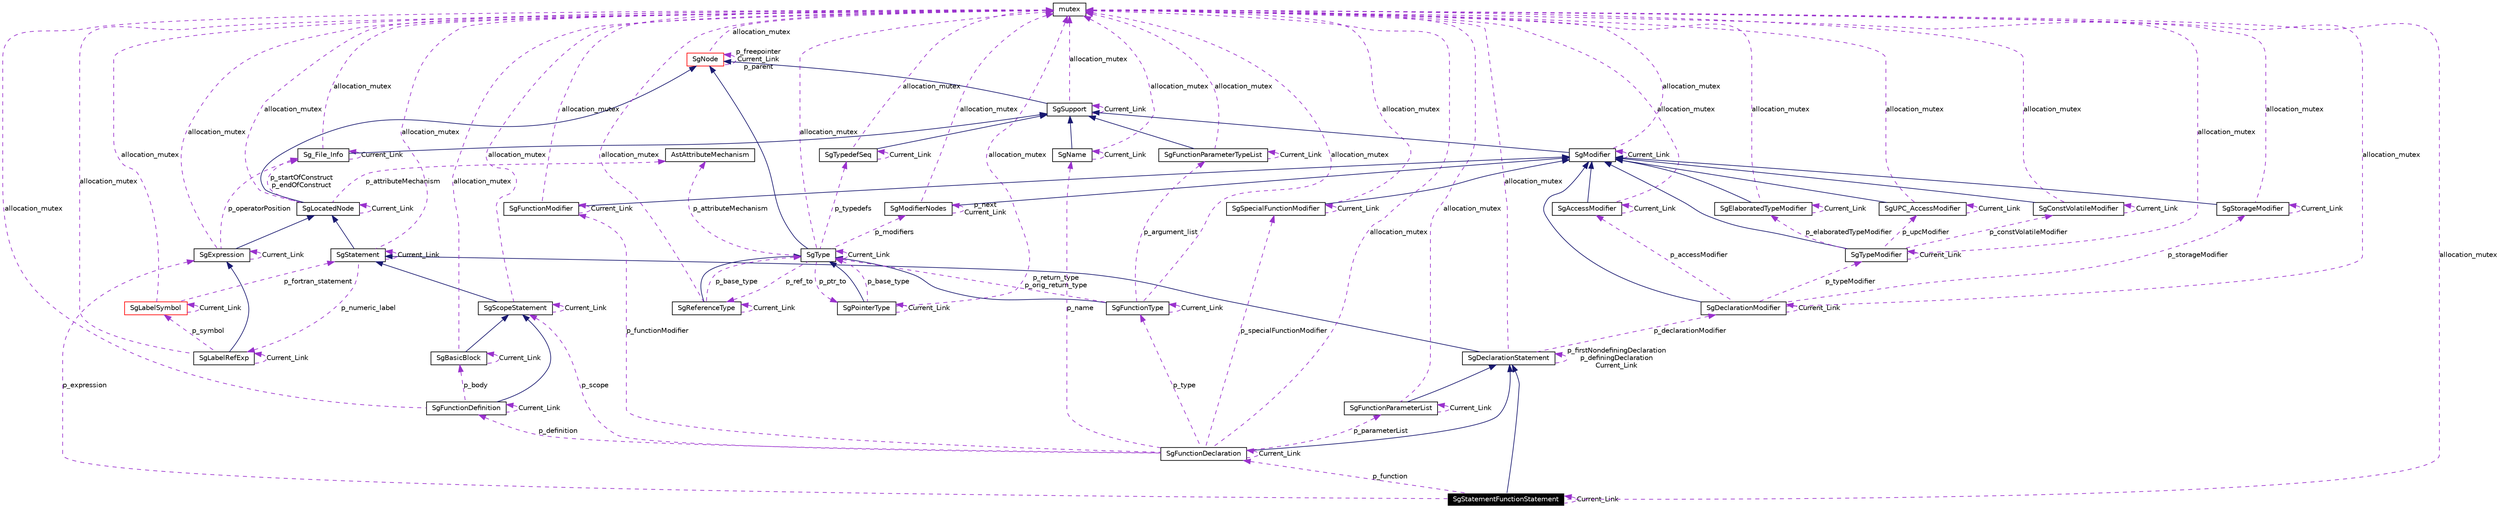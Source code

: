 digraph G
{
  edge [fontname="Helvetica",fontsize=10,labelfontname="Helvetica",labelfontsize=10];
  node [fontname="Helvetica",fontsize=10,shape=record];
  Node1 [label="SgStatementFunctionStatement",height=0.2,width=0.4,color="white", fillcolor="black", style="filled" fontcolor="white"];
  Node2 -> Node1 [dir=back,color="midnightblue",fontsize=10,style="solid",fontname="Helvetica"];
  Node2 [label="SgDeclarationStatement",height=0.2,width=0.4,color="black",URL="$classSgDeclarationStatement.html"];
  Node3 -> Node2 [dir=back,color="midnightblue",fontsize=10,style="solid",fontname="Helvetica"];
  Node3 [label="SgStatement",height=0.2,width=0.4,color="black",URL="$classSgStatement.html"];
  Node4 -> Node3 [dir=back,color="midnightblue",fontsize=10,style="solid",fontname="Helvetica"];
  Node4 [label="SgLocatedNode",height=0.2,width=0.4,color="black",URL="$classSgLocatedNode.html"];
  Node5 -> Node4 [dir=back,color="midnightblue",fontsize=10,style="solid",fontname="Helvetica"];
  Node5 [label="SgNode",height=0.2,width=0.4,color="red",URL="$classSgNode.html"];
  Node5 -> Node5 [dir=back,color="darkorchid3",fontsize=10,style="dashed",label="p_freepointer\nCurrent_Link\np_parent",fontname="Helvetica"];
  Node6 -> Node5 [dir=back,color="darkorchid3",fontsize=10,style="dashed",label="allocation_mutex",fontname="Helvetica"];
  Node6 [label="mutex",height=0.2,width=0.4,color="black",URL="$classmutex.html"];
  Node6 -> Node4 [dir=back,color="darkorchid3",fontsize=10,style="dashed",label="allocation_mutex",fontname="Helvetica"];
  Node7 -> Node4 [dir=back,color="darkorchid3",fontsize=10,style="dashed",label="p_attributeMechanism",fontname="Helvetica"];
  Node7 [label="AstAttributeMechanism",height=0.2,width=0.4,color="black",URL="$classAstAttributeMechanism.html"];
  Node8 -> Node4 [dir=back,color="darkorchid3",fontsize=10,style="dashed",label="p_startOfConstruct\np_endOfConstruct",fontname="Helvetica"];
  Node8 [label="Sg_File_Info",height=0.2,width=0.4,color="black",URL="$classSg__File__Info.html"];
  Node9 -> Node8 [dir=back,color="midnightblue",fontsize=10,style="solid",fontname="Helvetica"];
  Node9 [label="SgSupport",height=0.2,width=0.4,color="black",URL="$classSgSupport.html"];
  Node5 -> Node9 [dir=back,color="midnightblue",fontsize=10,style="solid",fontname="Helvetica"];
  Node6 -> Node9 [dir=back,color="darkorchid3",fontsize=10,style="dashed",label="allocation_mutex",fontname="Helvetica"];
  Node9 -> Node9 [dir=back,color="darkorchid3",fontsize=10,style="dashed",label="Current_Link",fontname="Helvetica"];
  Node6 -> Node8 [dir=back,color="darkorchid3",fontsize=10,style="dashed",label="allocation_mutex",fontname="Helvetica"];
  Node8 -> Node8 [dir=back,color="darkorchid3",fontsize=10,style="dashed",label="Current_Link",fontname="Helvetica"];
  Node4 -> Node4 [dir=back,color="darkorchid3",fontsize=10,style="dashed",label="Current_Link",fontname="Helvetica"];
  Node10 -> Node3 [dir=back,color="darkorchid3",fontsize=10,style="dashed",label="p_numeric_label",fontname="Helvetica"];
  Node10 [label="SgLabelRefExp",height=0.2,width=0.4,color="black",URL="$classSgLabelRefExp.html"];
  Node11 -> Node10 [dir=back,color="midnightblue",fontsize=10,style="solid",fontname="Helvetica"];
  Node11 [label="SgExpression",height=0.2,width=0.4,color="black",URL="$classSgExpression.html"];
  Node4 -> Node11 [dir=back,color="midnightblue",fontsize=10,style="solid",fontname="Helvetica"];
  Node11 -> Node11 [dir=back,color="darkorchid3",fontsize=10,style="dashed",label="Current_Link",fontname="Helvetica"];
  Node6 -> Node11 [dir=back,color="darkorchid3",fontsize=10,style="dashed",label="allocation_mutex",fontname="Helvetica"];
  Node8 -> Node11 [dir=back,color="darkorchid3",fontsize=10,style="dashed",label="p_operatorPosition",fontname="Helvetica"];
  Node10 -> Node10 [dir=back,color="darkorchid3",fontsize=10,style="dashed",label="Current_Link",fontname="Helvetica"];
  Node6 -> Node10 [dir=back,color="darkorchid3",fontsize=10,style="dashed",label="allocation_mutex",fontname="Helvetica"];
  Node12 -> Node10 [dir=back,color="darkorchid3",fontsize=10,style="dashed",label="p_symbol",fontname="Helvetica"];
  Node12 [label="SgLabelSymbol",height=0.2,width=0.4,color="red",URL="$classSgLabelSymbol.html"];
  Node3 -> Node12 [dir=back,color="darkorchid3",fontsize=10,style="dashed",label="p_fortran_statement",fontname="Helvetica"];
  Node6 -> Node12 [dir=back,color="darkorchid3",fontsize=10,style="dashed",label="allocation_mutex",fontname="Helvetica"];
  Node12 -> Node12 [dir=back,color="darkorchid3",fontsize=10,style="dashed",label="Current_Link",fontname="Helvetica"];
  Node3 -> Node3 [dir=back,color="darkorchid3",fontsize=10,style="dashed",label="Current_Link",fontname="Helvetica"];
  Node6 -> Node3 [dir=back,color="darkorchid3",fontsize=10,style="dashed",label="allocation_mutex",fontname="Helvetica"];
  Node13 -> Node2 [dir=back,color="darkorchid3",fontsize=10,style="dashed",label="p_declarationModifier",fontname="Helvetica"];
  Node13 [label="SgDeclarationModifier",height=0.2,width=0.4,color="black",URL="$classSgDeclarationModifier.html"];
  Node14 -> Node13 [dir=back,color="midnightblue",fontsize=10,style="solid",fontname="Helvetica"];
  Node14 [label="SgModifier",height=0.2,width=0.4,color="black",URL="$classSgModifier.html"];
  Node9 -> Node14 [dir=back,color="midnightblue",fontsize=10,style="solid",fontname="Helvetica"];
  Node6 -> Node14 [dir=back,color="darkorchid3",fontsize=10,style="dashed",label="allocation_mutex",fontname="Helvetica"];
  Node14 -> Node14 [dir=back,color="darkorchid3",fontsize=10,style="dashed",label="Current_Link",fontname="Helvetica"];
  Node15 -> Node13 [dir=back,color="darkorchid3",fontsize=10,style="dashed",label="p_typeModifier",fontname="Helvetica"];
  Node15 [label="SgTypeModifier",height=0.2,width=0.4,color="black",URL="$classSgTypeModifier.html"];
  Node14 -> Node15 [dir=back,color="midnightblue",fontsize=10,style="solid",fontname="Helvetica"];
  Node16 -> Node15 [dir=back,color="darkorchid3",fontsize=10,style="dashed",label="p_elaboratedTypeModifier",fontname="Helvetica"];
  Node16 [label="SgElaboratedTypeModifier",height=0.2,width=0.4,color="black",URL="$classSgElaboratedTypeModifier.html"];
  Node14 -> Node16 [dir=back,color="midnightblue",fontsize=10,style="solid",fontname="Helvetica"];
  Node16 -> Node16 [dir=back,color="darkorchid3",fontsize=10,style="dashed",label="Current_Link",fontname="Helvetica"];
  Node6 -> Node16 [dir=back,color="darkorchid3",fontsize=10,style="dashed",label="allocation_mutex",fontname="Helvetica"];
  Node15 -> Node15 [dir=back,color="darkorchid3",fontsize=10,style="dashed",label="Current_Link",fontname="Helvetica"];
  Node17 -> Node15 [dir=back,color="darkorchid3",fontsize=10,style="dashed",label="p_constVolatileModifier",fontname="Helvetica"];
  Node17 [label="SgConstVolatileModifier",height=0.2,width=0.4,color="black",URL="$classSgConstVolatileModifier.html"];
  Node14 -> Node17 [dir=back,color="midnightblue",fontsize=10,style="solid",fontname="Helvetica"];
  Node17 -> Node17 [dir=back,color="darkorchid3",fontsize=10,style="dashed",label="Current_Link",fontname="Helvetica"];
  Node6 -> Node17 [dir=back,color="darkorchid3",fontsize=10,style="dashed",label="allocation_mutex",fontname="Helvetica"];
  Node6 -> Node15 [dir=back,color="darkorchid3",fontsize=10,style="dashed",label="allocation_mutex",fontname="Helvetica"];
  Node18 -> Node15 [dir=back,color="darkorchid3",fontsize=10,style="dashed",label="p_upcModifier",fontname="Helvetica"];
  Node18 [label="SgUPC_AccessModifier",height=0.2,width=0.4,color="black",URL="$classSgUPC__AccessModifier.html"];
  Node14 -> Node18 [dir=back,color="midnightblue",fontsize=10,style="solid",fontname="Helvetica"];
  Node6 -> Node18 [dir=back,color="darkorchid3",fontsize=10,style="dashed",label="allocation_mutex",fontname="Helvetica"];
  Node18 -> Node18 [dir=back,color="darkorchid3",fontsize=10,style="dashed",label="Current_Link",fontname="Helvetica"];
  Node13 -> Node13 [dir=back,color="darkorchid3",fontsize=10,style="dashed",label="Current_Link",fontname="Helvetica"];
  Node6 -> Node13 [dir=back,color="darkorchid3",fontsize=10,style="dashed",label="allocation_mutex",fontname="Helvetica"];
  Node19 -> Node13 [dir=back,color="darkorchid3",fontsize=10,style="dashed",label="p_storageModifier",fontname="Helvetica"];
  Node19 [label="SgStorageModifier",height=0.2,width=0.4,color="black",URL="$classSgStorageModifier.html"];
  Node14 -> Node19 [dir=back,color="midnightblue",fontsize=10,style="solid",fontname="Helvetica"];
  Node6 -> Node19 [dir=back,color="darkorchid3",fontsize=10,style="dashed",label="allocation_mutex",fontname="Helvetica"];
  Node19 -> Node19 [dir=back,color="darkorchid3",fontsize=10,style="dashed",label="Current_Link",fontname="Helvetica"];
  Node20 -> Node13 [dir=back,color="darkorchid3",fontsize=10,style="dashed",label="p_accessModifier",fontname="Helvetica"];
  Node20 [label="SgAccessModifier",height=0.2,width=0.4,color="black",URL="$classSgAccessModifier.html"];
  Node14 -> Node20 [dir=back,color="midnightblue",fontsize=10,style="solid",fontname="Helvetica"];
  Node6 -> Node20 [dir=back,color="darkorchid3",fontsize=10,style="dashed",label="allocation_mutex",fontname="Helvetica"];
  Node20 -> Node20 [dir=back,color="darkorchid3",fontsize=10,style="dashed",label="Current_Link",fontname="Helvetica"];
  Node6 -> Node2 [dir=back,color="darkorchid3",fontsize=10,style="dashed",label="allocation_mutex",fontname="Helvetica"];
  Node2 -> Node2 [dir=back,color="darkorchid3",fontsize=10,style="dashed",label="p_firstNondefiningDeclaration\np_definingDeclaration\nCurrent_Link",fontname="Helvetica"];
  Node11 -> Node1 [dir=back,color="darkorchid3",fontsize=10,style="dashed",label="p_expression",fontname="Helvetica"];
  Node21 -> Node1 [dir=back,color="darkorchid3",fontsize=10,style="dashed",label="p_function",fontname="Helvetica"];
  Node21 [label="SgFunctionDeclaration",height=0.2,width=0.4,color="black",URL="$classSgFunctionDeclaration.html"];
  Node2 -> Node21 [dir=back,color="midnightblue",fontsize=10,style="solid",fontname="Helvetica"];
  Node22 -> Node21 [dir=back,color="darkorchid3",fontsize=10,style="dashed",label="p_functionModifier",fontname="Helvetica"];
  Node22 [label="SgFunctionModifier",height=0.2,width=0.4,color="black",URL="$classSgFunctionModifier.html"];
  Node14 -> Node22 [dir=back,color="midnightblue",fontsize=10,style="solid",fontname="Helvetica"];
  Node22 -> Node22 [dir=back,color="darkorchid3",fontsize=10,style="dashed",label="Current_Link",fontname="Helvetica"];
  Node6 -> Node22 [dir=back,color="darkorchid3",fontsize=10,style="dashed",label="allocation_mutex",fontname="Helvetica"];
  Node21 -> Node21 [dir=back,color="darkorchid3",fontsize=10,style="dashed",label="Current_Link",fontname="Helvetica"];
  Node23 -> Node21 [dir=back,color="darkorchid3",fontsize=10,style="dashed",label="p_definition",fontname="Helvetica"];
  Node23 [label="SgFunctionDefinition",height=0.2,width=0.4,color="black",URL="$classSgFunctionDefinition.html"];
  Node24 -> Node23 [dir=back,color="midnightblue",fontsize=10,style="solid",fontname="Helvetica"];
  Node24 [label="SgScopeStatement",height=0.2,width=0.4,color="black",URL="$classSgScopeStatement.html"];
  Node3 -> Node24 [dir=back,color="midnightblue",fontsize=10,style="solid",fontname="Helvetica"];
  Node6 -> Node24 [dir=back,color="darkorchid3",fontsize=10,style="dashed",label="allocation_mutex",fontname="Helvetica"];
  Node24 -> Node24 [dir=back,color="darkorchid3",fontsize=10,style="dashed",label="Current_Link",fontname="Helvetica"];
  Node23 -> Node23 [dir=back,color="darkorchid3",fontsize=10,style="dashed",label="Current_Link",fontname="Helvetica"];
  Node6 -> Node23 [dir=back,color="darkorchid3",fontsize=10,style="dashed",label="allocation_mutex",fontname="Helvetica"];
  Node25 -> Node23 [dir=back,color="darkorchid3",fontsize=10,style="dashed",label="p_body",fontname="Helvetica"];
  Node25 [label="SgBasicBlock",height=0.2,width=0.4,color="black",URL="$classSgBasicBlock.html"];
  Node24 -> Node25 [dir=back,color="midnightblue",fontsize=10,style="solid",fontname="Helvetica"];
  Node6 -> Node25 [dir=back,color="darkorchid3",fontsize=10,style="dashed",label="allocation_mutex",fontname="Helvetica"];
  Node25 -> Node25 [dir=back,color="darkorchid3",fontsize=10,style="dashed",label="Current_Link",fontname="Helvetica"];
  Node6 -> Node21 [dir=back,color="darkorchid3",fontsize=10,style="dashed",label="allocation_mutex",fontname="Helvetica"];
  Node26 -> Node21 [dir=back,color="darkorchid3",fontsize=10,style="dashed",label="p_type",fontname="Helvetica"];
  Node26 [label="SgFunctionType",height=0.2,width=0.4,color="black",URL="$classSgFunctionType.html"];
  Node27 -> Node26 [dir=back,color="midnightblue",fontsize=10,style="solid",fontname="Helvetica"];
  Node27 [label="SgType",height=0.2,width=0.4,color="black",URL="$classSgType.html"];
  Node5 -> Node27 [dir=back,color="midnightblue",fontsize=10,style="solid",fontname="Helvetica"];
  Node28 -> Node27 [dir=back,color="darkorchid3",fontsize=10,style="dashed",label="p_ptr_to",fontname="Helvetica"];
  Node28 [label="SgPointerType",height=0.2,width=0.4,color="black",URL="$classSgPointerType.html"];
  Node27 -> Node28 [dir=back,color="midnightblue",fontsize=10,style="solid",fontname="Helvetica"];
  Node28 -> Node28 [dir=back,color="darkorchid3",fontsize=10,style="dashed",label="Current_Link",fontname="Helvetica"];
  Node6 -> Node28 [dir=back,color="darkorchid3",fontsize=10,style="dashed",label="allocation_mutex",fontname="Helvetica"];
  Node27 -> Node28 [dir=back,color="darkorchid3",fontsize=10,style="dashed",label="p_base_type",fontname="Helvetica"];
  Node29 -> Node27 [dir=back,color="darkorchid3",fontsize=10,style="dashed",label="p_ref_to",fontname="Helvetica"];
  Node29 [label="SgReferenceType",height=0.2,width=0.4,color="black",URL="$classSgReferenceType.html"];
  Node27 -> Node29 [dir=back,color="midnightblue",fontsize=10,style="solid",fontname="Helvetica"];
  Node29 -> Node29 [dir=back,color="darkorchid3",fontsize=10,style="dashed",label="Current_Link",fontname="Helvetica"];
  Node6 -> Node29 [dir=back,color="darkorchid3",fontsize=10,style="dashed",label="allocation_mutex",fontname="Helvetica"];
  Node27 -> Node29 [dir=back,color="darkorchid3",fontsize=10,style="dashed",label="p_base_type",fontname="Helvetica"];
  Node30 -> Node27 [dir=back,color="darkorchid3",fontsize=10,style="dashed",label="p_modifiers",fontname="Helvetica"];
  Node30 [label="SgModifierNodes",height=0.2,width=0.4,color="black",URL="$classSgModifierNodes.html"];
  Node14 -> Node30 [dir=back,color="midnightblue",fontsize=10,style="solid",fontname="Helvetica"];
  Node30 -> Node30 [dir=back,color="darkorchid3",fontsize=10,style="dashed",label="p_next\nCurrent_Link",fontname="Helvetica"];
  Node6 -> Node30 [dir=back,color="darkorchid3",fontsize=10,style="dashed",label="allocation_mutex",fontname="Helvetica"];
  Node6 -> Node27 [dir=back,color="darkorchid3",fontsize=10,style="dashed",label="allocation_mutex",fontname="Helvetica"];
  Node7 -> Node27 [dir=back,color="darkorchid3",fontsize=10,style="dashed",label="p_attributeMechanism",fontname="Helvetica"];
  Node31 -> Node27 [dir=back,color="darkorchid3",fontsize=10,style="dashed",label="p_typedefs",fontname="Helvetica"];
  Node31 [label="SgTypedefSeq",height=0.2,width=0.4,color="black",URL="$classSgTypedefSeq.html"];
  Node9 -> Node31 [dir=back,color="midnightblue",fontsize=10,style="solid",fontname="Helvetica"];
  Node6 -> Node31 [dir=back,color="darkorchid3",fontsize=10,style="dashed",label="allocation_mutex",fontname="Helvetica"];
  Node31 -> Node31 [dir=back,color="darkorchid3",fontsize=10,style="dashed",label="Current_Link",fontname="Helvetica"];
  Node27 -> Node27 [dir=back,color="darkorchid3",fontsize=10,style="dashed",label="Current_Link",fontname="Helvetica"];
  Node6 -> Node26 [dir=back,color="darkorchid3",fontsize=10,style="dashed",label="allocation_mutex",fontname="Helvetica"];
  Node32 -> Node26 [dir=back,color="darkorchid3",fontsize=10,style="dashed",label="p_argument_list",fontname="Helvetica"];
  Node32 [label="SgFunctionParameterTypeList",height=0.2,width=0.4,color="black",URL="$classSgFunctionParameterTypeList.html"];
  Node9 -> Node32 [dir=back,color="midnightblue",fontsize=10,style="solid",fontname="Helvetica"];
  Node6 -> Node32 [dir=back,color="darkorchid3",fontsize=10,style="dashed",label="allocation_mutex",fontname="Helvetica"];
  Node32 -> Node32 [dir=back,color="darkorchid3",fontsize=10,style="dashed",label="Current_Link",fontname="Helvetica"];
  Node26 -> Node26 [dir=back,color="darkorchid3",fontsize=10,style="dashed",label="Current_Link",fontname="Helvetica"];
  Node27 -> Node26 [dir=back,color="darkorchid3",fontsize=10,style="dashed",label="p_return_type\np_orig_return_type",fontname="Helvetica"];
  Node24 -> Node21 [dir=back,color="darkorchid3",fontsize=10,style="dashed",label="p_scope",fontname="Helvetica"];
  Node33 -> Node21 [dir=back,color="darkorchid3",fontsize=10,style="dashed",label="p_parameterList",fontname="Helvetica"];
  Node33 [label="SgFunctionParameterList",height=0.2,width=0.4,color="black",URL="$classSgFunctionParameterList.html"];
  Node2 -> Node33 [dir=back,color="midnightblue",fontsize=10,style="solid",fontname="Helvetica"];
  Node6 -> Node33 [dir=back,color="darkorchid3",fontsize=10,style="dashed",label="allocation_mutex",fontname="Helvetica"];
  Node33 -> Node33 [dir=back,color="darkorchid3",fontsize=10,style="dashed",label="Current_Link",fontname="Helvetica"];
  Node34 -> Node21 [dir=back,color="darkorchid3",fontsize=10,style="dashed",label="p_name",fontname="Helvetica"];
  Node34 [label="SgName",height=0.2,width=0.4,color="black",URL="$classSgName.html"];
  Node9 -> Node34 [dir=back,color="midnightblue",fontsize=10,style="solid",fontname="Helvetica"];
  Node6 -> Node34 [dir=back,color="darkorchid3",fontsize=10,style="dashed",label="allocation_mutex",fontname="Helvetica"];
  Node34 -> Node34 [dir=back,color="darkorchid3",fontsize=10,style="dashed",label="Current_Link",fontname="Helvetica"];
  Node35 -> Node21 [dir=back,color="darkorchid3",fontsize=10,style="dashed",label="p_specialFunctionModifier",fontname="Helvetica"];
  Node35 [label="SgSpecialFunctionModifier",height=0.2,width=0.4,color="black",URL="$classSgSpecialFunctionModifier.html"];
  Node14 -> Node35 [dir=back,color="midnightblue",fontsize=10,style="solid",fontname="Helvetica"];
  Node6 -> Node35 [dir=back,color="darkorchid3",fontsize=10,style="dashed",label="allocation_mutex",fontname="Helvetica"];
  Node35 -> Node35 [dir=back,color="darkorchid3",fontsize=10,style="dashed",label="Current_Link",fontname="Helvetica"];
  Node1 -> Node1 [dir=back,color="darkorchid3",fontsize=10,style="dashed",label="Current_Link",fontname="Helvetica"];
  Node6 -> Node1 [dir=back,color="darkorchid3",fontsize=10,style="dashed",label="allocation_mutex",fontname="Helvetica"];
}
